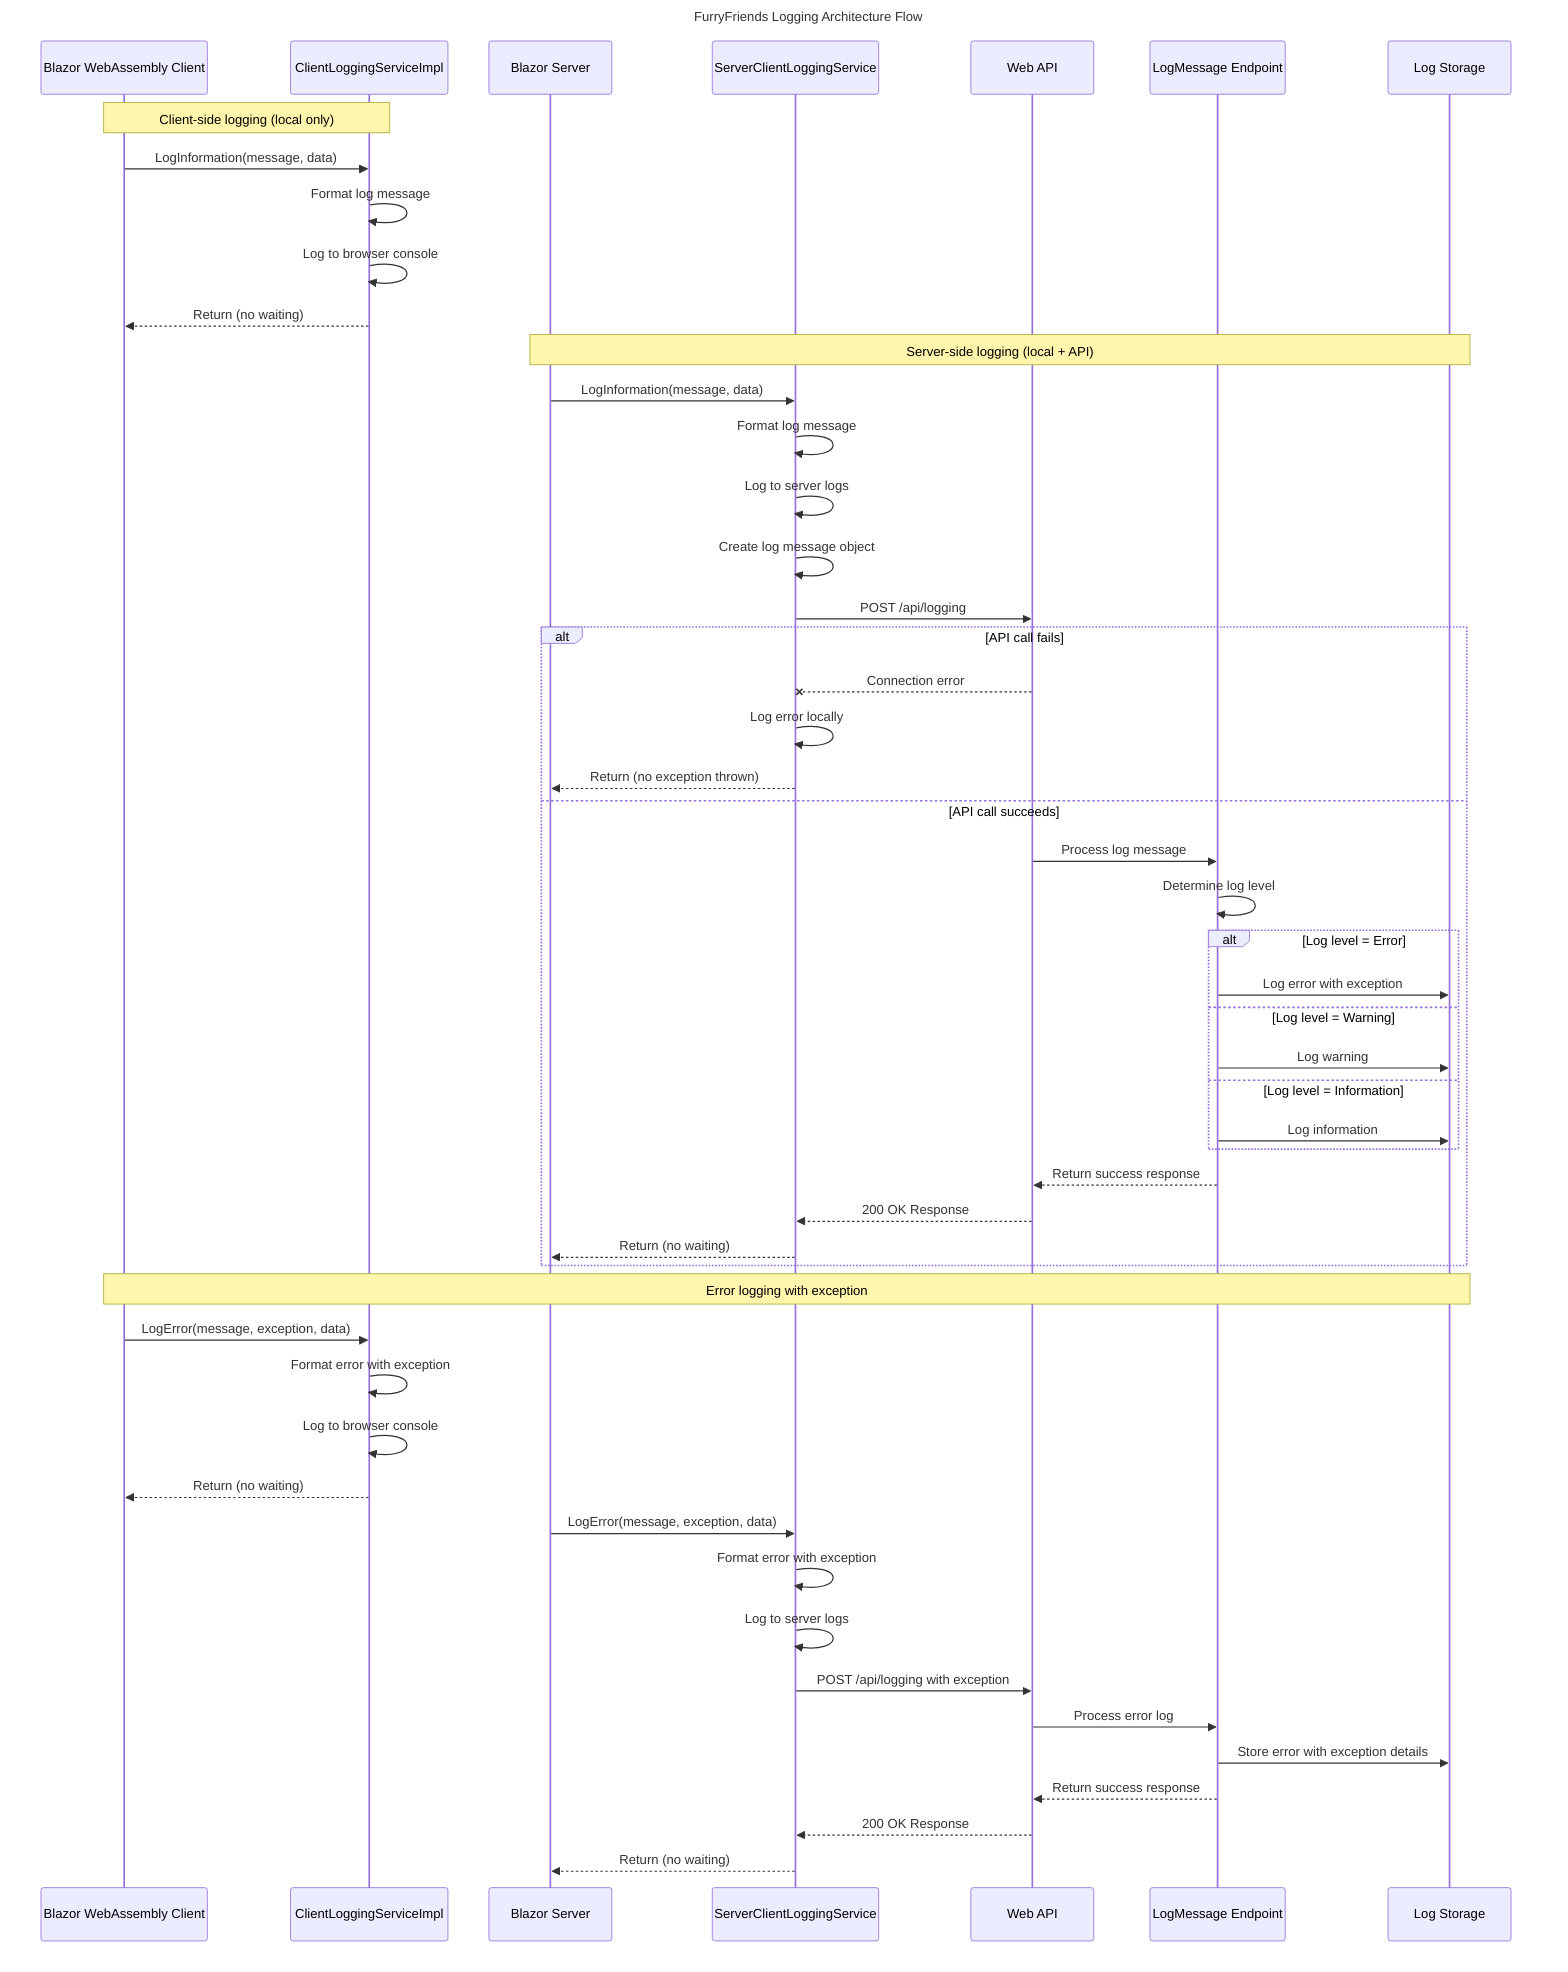 sequenceDiagram
    title FurryFriends Logging Architecture Flow
    
    participant Client as Blazor WebAssembly Client
    participant ClientLogger as ClientLoggingServiceImpl
    participant Server as Blazor Server
    participant ServerLogger as ServerClientLoggingService
    participant API as Web API
    participant BackendLogger as LogMessage Endpoint
    participant Storage as Log Storage
    
    %% Client-side logging flow
    Note over Client, ClientLogger: Client-side logging (local only)
    Client->>ClientLogger: LogInformation(message, data)
    ClientLogger->>ClientLogger: Format log message
    ClientLogger->>ClientLogger: Log to browser console
    ClientLogger-->>Client: Return (no waiting)
    
    %% Server-side logging flow
    Note over Server, Storage: Server-side logging (local + API)
    Server->>ServerLogger: LogInformation(message, data)
    
    %% Local logging
    ServerLogger->>ServerLogger: Format log message
    ServerLogger->>ServerLogger: Log to server logs
    
    %% API logging
    ServerLogger->>ServerLogger: Create log message object
    ServerLogger->>API: POST /api/logging
    
    %% Error handling path
    alt API call fails
        API--xServerLogger: Connection error
        ServerLogger->>ServerLogger: Log error locally
        ServerLogger-->>Server: Return (no exception thrown)
    else API call succeeds
        API->>BackendLogger: Process log message
        BackendLogger->>BackendLogger: Determine log level
        
        alt Log level = Error
            BackendLogger->>Storage: Log error with exception
        else Log level = Warning
            BackendLogger->>Storage: Log warning
        else Log level = Information
            BackendLogger->>Storage: Log information
        end
        
        BackendLogger-->>API: Return success response
        API-->>ServerLogger: 200 OK Response
        ServerLogger-->>Server: Return (no waiting)
    end
    
    %% Error logging flow
    Note over Client, Storage: Error logging with exception
    Client->>ClientLogger: LogError(message, exception, data)
    ClientLogger->>ClientLogger: Format error with exception
    ClientLogger->>ClientLogger: Log to browser console
    ClientLogger-->>Client: Return (no waiting)
    
    Server->>ServerLogger: LogError(message, exception, data)
    ServerLogger->>ServerLogger: Format error with exception
    ServerLogger->>ServerLogger: Log to server logs
    ServerLogger->>API: POST /api/logging with exception
    API->>BackendLogger: Process error log
    BackendLogger->>Storage: Store error with exception details
    BackendLogger-->>API: Return success response
    API-->>ServerLogger: 200 OK Response
    ServerLogger-->>Server: Return (no waiting)